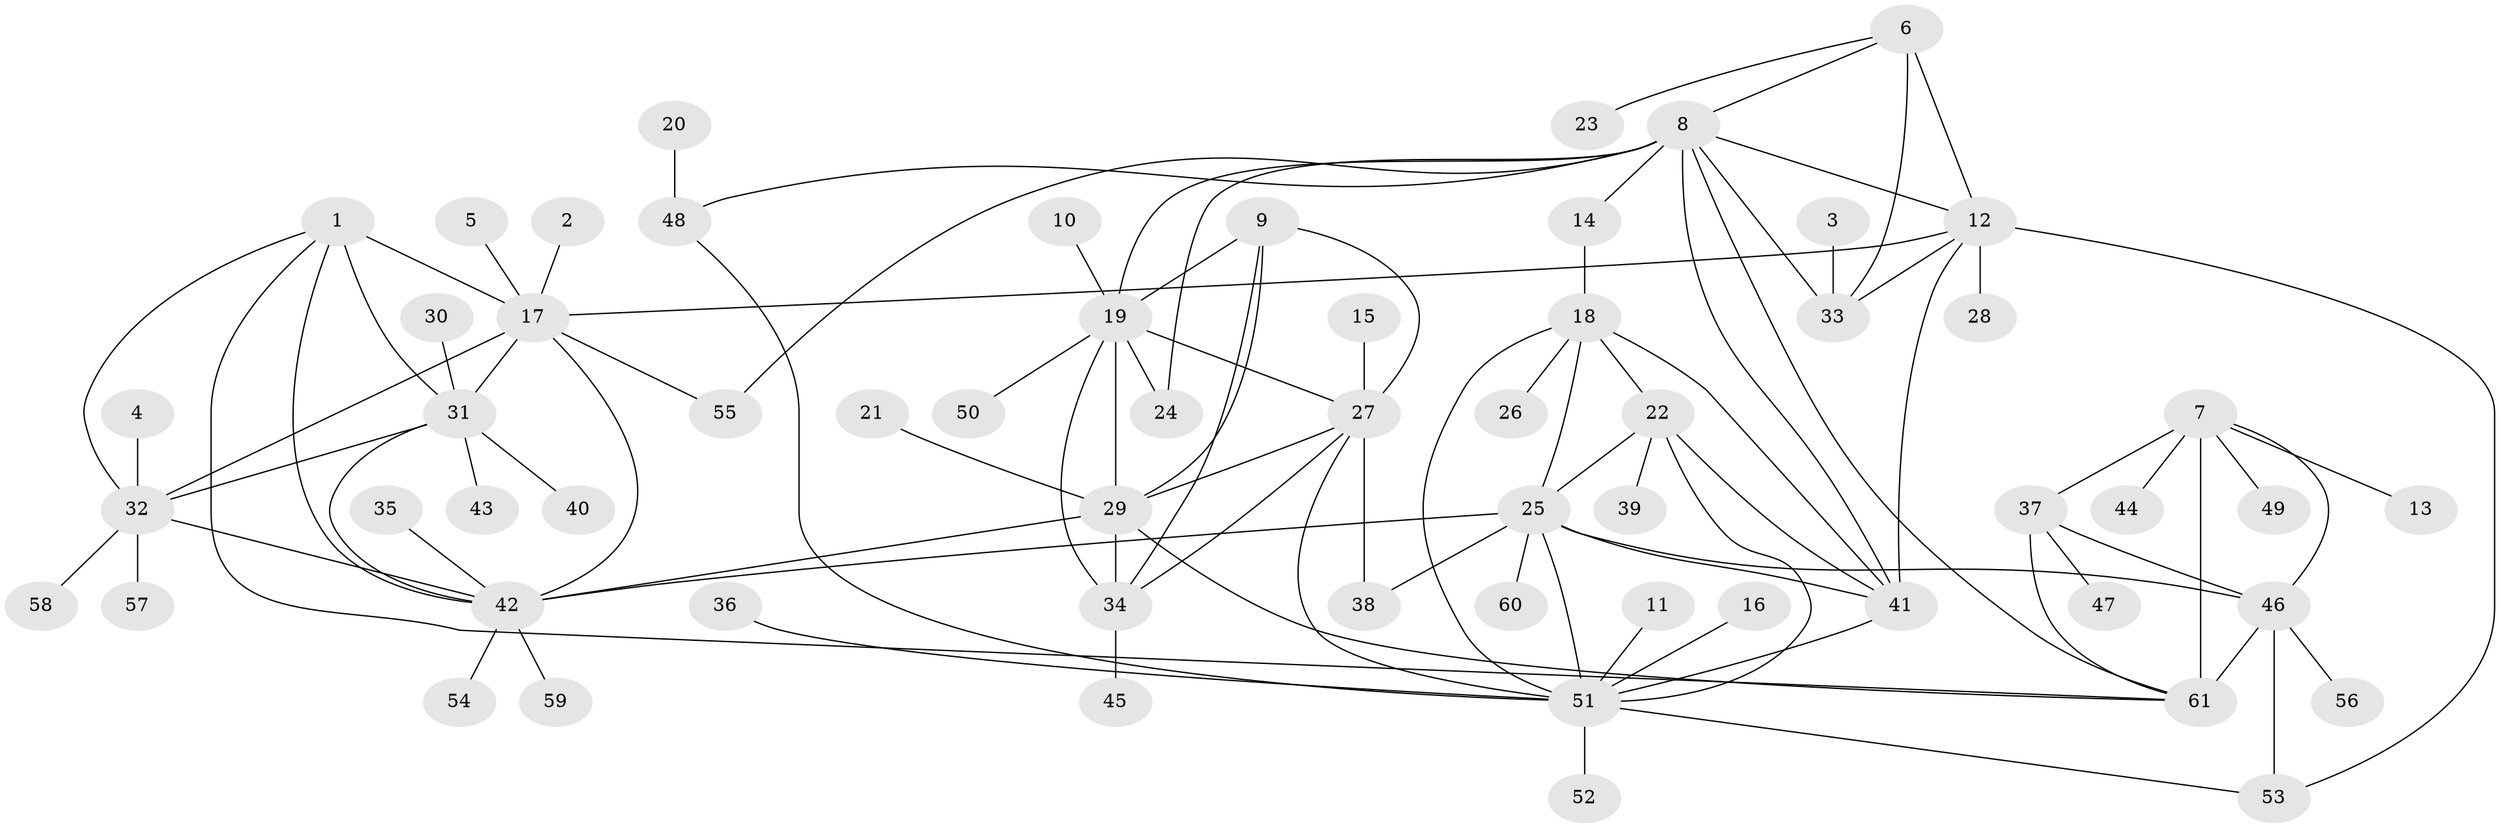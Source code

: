 // original degree distribution, {14: 0.01652892561983471, 8: 0.049586776859504134, 11: 0.008264462809917356, 6: 0.049586776859504134, 7: 0.04132231404958678, 9: 0.024793388429752067, 10: 0.04132231404958678, 5: 0.008264462809917356, 12: 0.008264462809917356, 3: 0.03305785123966942, 1: 0.5785123966942148, 2: 0.1322314049586777, 4: 0.008264462809917356}
// Generated by graph-tools (version 1.1) at 2025/37/03/04/25 23:37:48]
// undirected, 61 vertices, 98 edges
graph export_dot {
  node [color=gray90,style=filled];
  1;
  2;
  3;
  4;
  5;
  6;
  7;
  8;
  9;
  10;
  11;
  12;
  13;
  14;
  15;
  16;
  17;
  18;
  19;
  20;
  21;
  22;
  23;
  24;
  25;
  26;
  27;
  28;
  29;
  30;
  31;
  32;
  33;
  34;
  35;
  36;
  37;
  38;
  39;
  40;
  41;
  42;
  43;
  44;
  45;
  46;
  47;
  48;
  49;
  50;
  51;
  52;
  53;
  54;
  55;
  56;
  57;
  58;
  59;
  60;
  61;
  1 -- 17 [weight=2.0];
  1 -- 31 [weight=1.0];
  1 -- 32 [weight=1.0];
  1 -- 42 [weight=1.0];
  1 -- 61 [weight=1.0];
  2 -- 17 [weight=1.0];
  3 -- 33 [weight=1.0];
  4 -- 32 [weight=1.0];
  5 -- 17 [weight=1.0];
  6 -- 8 [weight=2.0];
  6 -- 12 [weight=4.0];
  6 -- 23 [weight=1.0];
  6 -- 33 [weight=2.0];
  7 -- 13 [weight=1.0];
  7 -- 37 [weight=2.0];
  7 -- 44 [weight=1.0];
  7 -- 46 [weight=2.0];
  7 -- 49 [weight=1.0];
  7 -- 61 [weight=4.0];
  8 -- 12 [weight=2.0];
  8 -- 14 [weight=1.0];
  8 -- 19 [weight=2.0];
  8 -- 24 [weight=1.0];
  8 -- 33 [weight=1.0];
  8 -- 41 [weight=1.0];
  8 -- 48 [weight=1.0];
  8 -- 55 [weight=1.0];
  8 -- 61 [weight=1.0];
  9 -- 19 [weight=2.0];
  9 -- 27 [weight=1.0];
  9 -- 29 [weight=1.0];
  9 -- 34 [weight=1.0];
  10 -- 19 [weight=1.0];
  11 -- 51 [weight=1.0];
  12 -- 17 [weight=1.0];
  12 -- 28 [weight=1.0];
  12 -- 33 [weight=2.0];
  12 -- 41 [weight=1.0];
  12 -- 53 [weight=1.0];
  14 -- 18 [weight=1.0];
  15 -- 27 [weight=1.0];
  16 -- 51 [weight=1.0];
  17 -- 31 [weight=2.0];
  17 -- 32 [weight=2.0];
  17 -- 42 [weight=2.0];
  17 -- 55 [weight=1.0];
  18 -- 22 [weight=2.0];
  18 -- 25 [weight=2.0];
  18 -- 26 [weight=1.0];
  18 -- 41 [weight=2.0];
  18 -- 51 [weight=2.0];
  19 -- 24 [weight=1.0];
  19 -- 27 [weight=2.0];
  19 -- 29 [weight=2.0];
  19 -- 34 [weight=2.0];
  19 -- 50 [weight=1.0];
  20 -- 48 [weight=1.0];
  21 -- 29 [weight=1.0];
  22 -- 25 [weight=1.0];
  22 -- 39 [weight=1.0];
  22 -- 41 [weight=1.0];
  22 -- 51 [weight=1.0];
  25 -- 38 [weight=1.0];
  25 -- 41 [weight=1.0];
  25 -- 42 [weight=1.0];
  25 -- 46 [weight=1.0];
  25 -- 51 [weight=1.0];
  25 -- 60 [weight=1.0];
  27 -- 29 [weight=1.0];
  27 -- 34 [weight=1.0];
  27 -- 38 [weight=1.0];
  27 -- 51 [weight=1.0];
  29 -- 34 [weight=1.0];
  29 -- 42 [weight=1.0];
  29 -- 61 [weight=1.0];
  30 -- 31 [weight=1.0];
  31 -- 32 [weight=1.0];
  31 -- 40 [weight=1.0];
  31 -- 42 [weight=1.0];
  31 -- 43 [weight=1.0];
  32 -- 42 [weight=1.0];
  32 -- 57 [weight=1.0];
  32 -- 58 [weight=1.0];
  34 -- 45 [weight=1.0];
  35 -- 42 [weight=1.0];
  36 -- 51 [weight=1.0];
  37 -- 46 [weight=1.0];
  37 -- 47 [weight=1.0];
  37 -- 61 [weight=2.0];
  41 -- 51 [weight=1.0];
  42 -- 54 [weight=1.0];
  42 -- 59 [weight=1.0];
  46 -- 53 [weight=1.0];
  46 -- 56 [weight=1.0];
  46 -- 61 [weight=2.0];
  48 -- 51 [weight=1.0];
  51 -- 52 [weight=1.0];
  51 -- 53 [weight=1.0];
}
